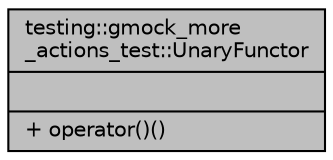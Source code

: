 digraph "testing::gmock_more_actions_test::UnaryFunctor"
{
  edge [fontname="Helvetica",fontsize="10",labelfontname="Helvetica",labelfontsize="10"];
  node [fontname="Helvetica",fontsize="10",shape=record];
  Node1 [label="{testing::gmock_more\l_actions_test::UnaryFunctor\n||+ operator()()\l}",height=0.2,width=0.4,color="black", fillcolor="grey75", style="filled", fontcolor="black"];
}
